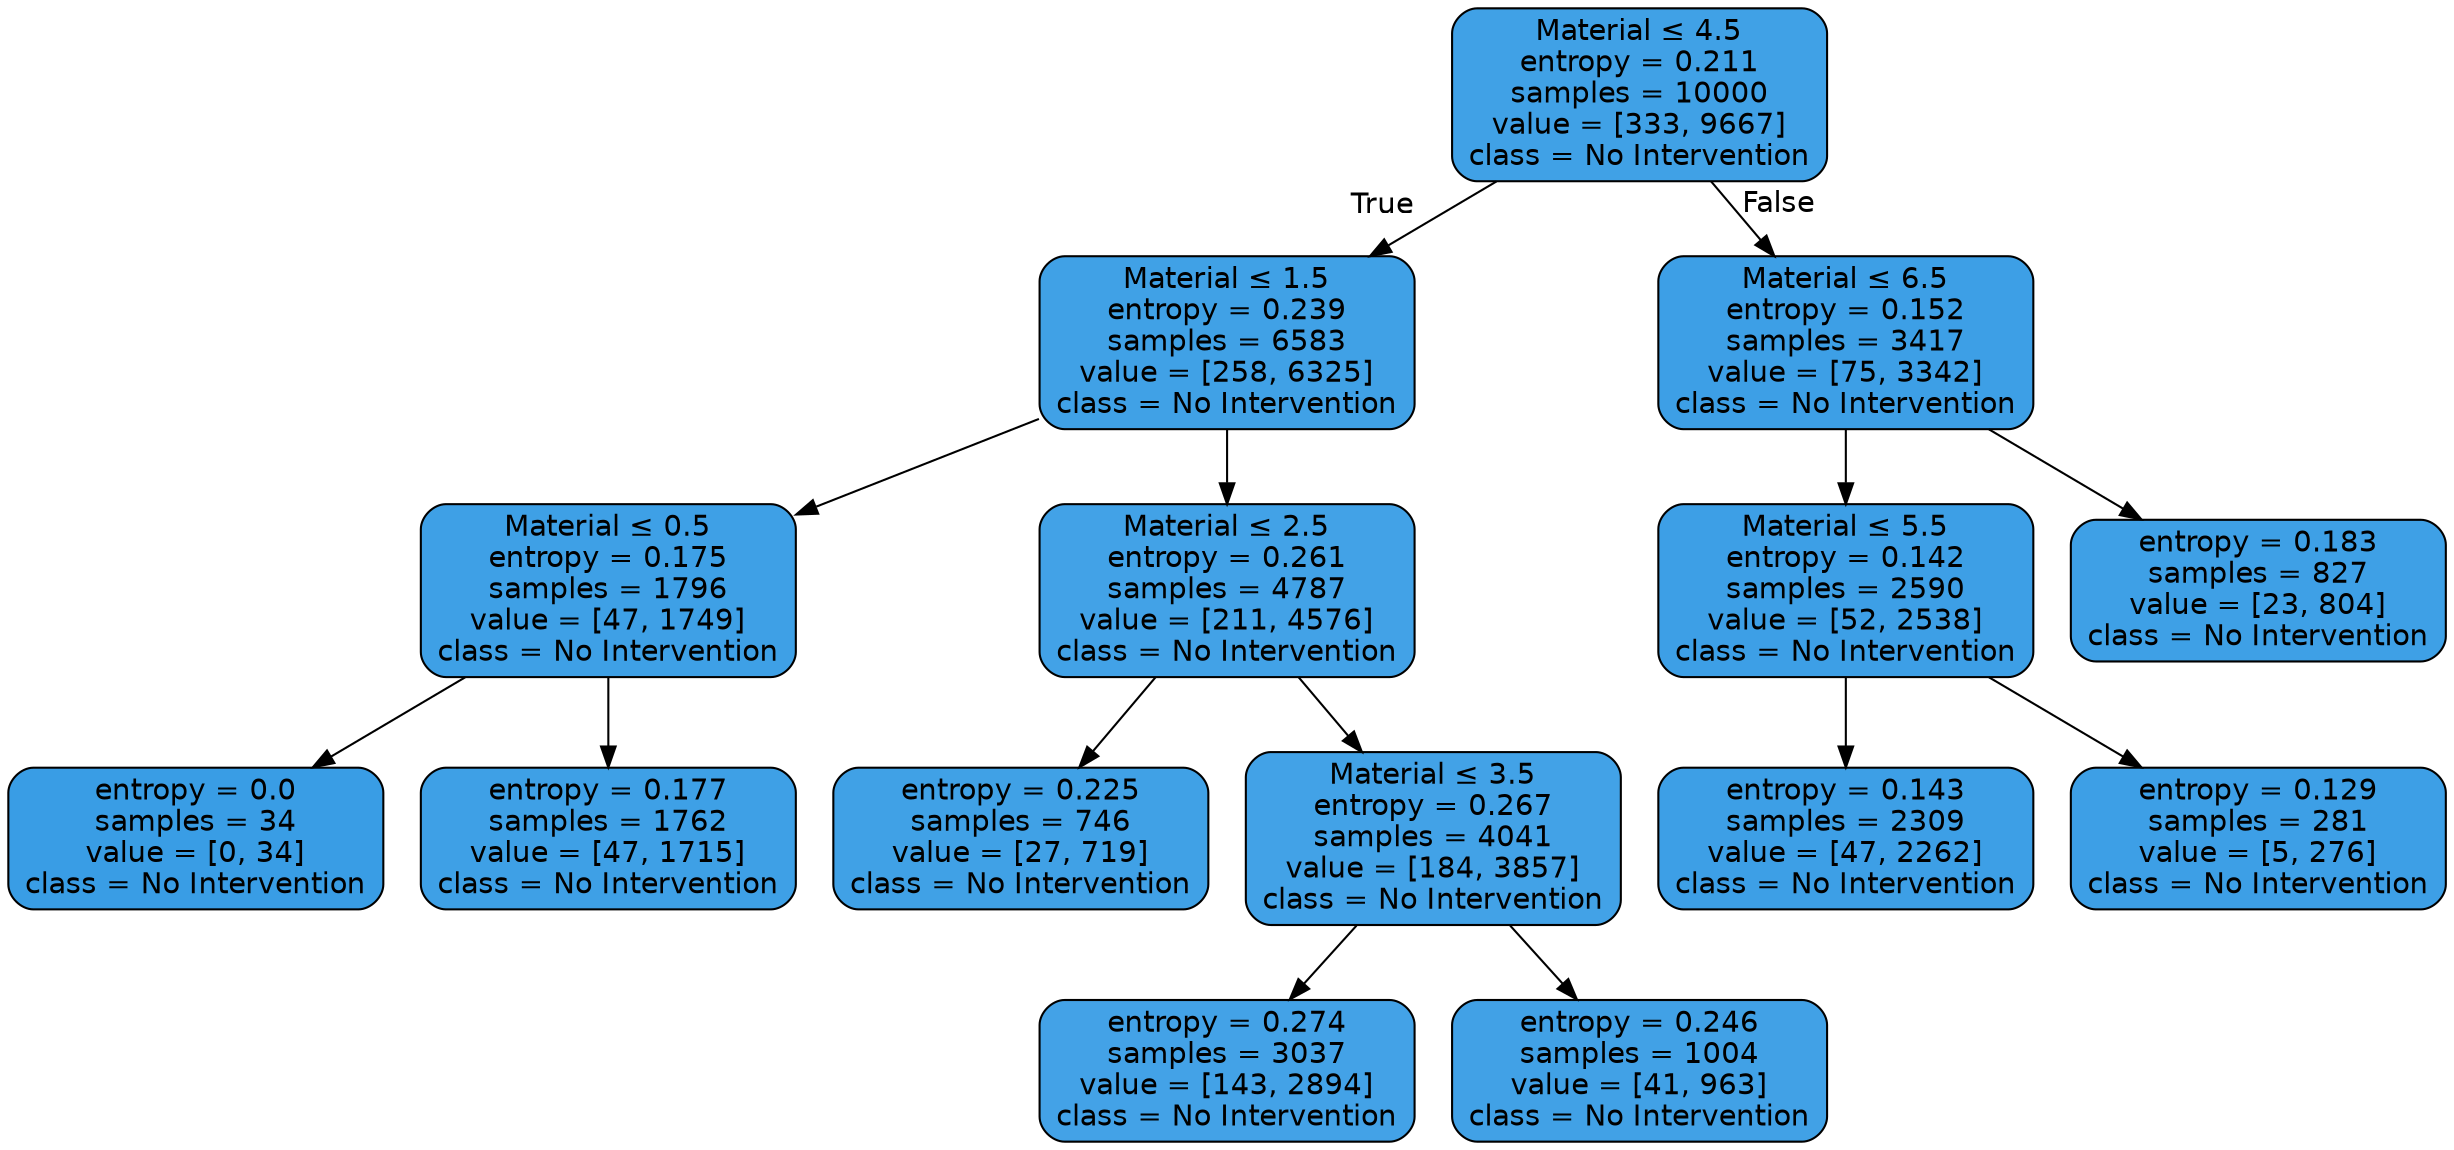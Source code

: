 digraph Tree {
node [shape=box, style="filled, rounded", color="black", fontname=helvetica] ;
edge [fontname=helvetica] ;
0 [label=<Material &le; 4.5<br/>entropy = 0.211<br/>samples = 10000<br/>value = [333, 9667]<br/>class = No Intervention>, fillcolor="#399de5f6"] ;
1 [label=<Material &le; 1.5<br/>entropy = 0.239<br/>samples = 6583<br/>value = [258, 6325]<br/>class = No Intervention>, fillcolor="#399de5f5"] ;
0 -> 1 [labeldistance=2.5, labelangle=45, headlabel="True"] ;
2 [label=<Material &le; 0.5<br/>entropy = 0.175<br/>samples = 1796<br/>value = [47, 1749]<br/>class = No Intervention>, fillcolor="#399de5f8"] ;
1 -> 2 ;
3 [label=<entropy = 0.0<br/>samples = 34<br/>value = [0, 34]<br/>class = No Intervention>, fillcolor="#399de5ff"] ;
2 -> 3 ;
4 [label=<entropy = 0.177<br/>samples = 1762<br/>value = [47, 1715]<br/>class = No Intervention>, fillcolor="#399de5f8"] ;
2 -> 4 ;
5 [label=<Material &le; 2.5<br/>entropy = 0.261<br/>samples = 4787<br/>value = [211, 4576]<br/>class = No Intervention>, fillcolor="#399de5f3"] ;
1 -> 5 ;
6 [label=<entropy = 0.225<br/>samples = 746<br/>value = [27, 719]<br/>class = No Intervention>, fillcolor="#399de5f5"] ;
5 -> 6 ;
7 [label=<Material &le; 3.5<br/>entropy = 0.267<br/>samples = 4041<br/>value = [184, 3857]<br/>class = No Intervention>, fillcolor="#399de5f3"] ;
5 -> 7 ;
8 [label=<entropy = 0.274<br/>samples = 3037<br/>value = [143, 2894]<br/>class = No Intervention>, fillcolor="#399de5f2"] ;
7 -> 8 ;
9 [label=<entropy = 0.246<br/>samples = 1004<br/>value = [41, 963]<br/>class = No Intervention>, fillcolor="#399de5f4"] ;
7 -> 9 ;
10 [label=<Material &le; 6.5<br/>entropy = 0.152<br/>samples = 3417<br/>value = [75, 3342]<br/>class = No Intervention>, fillcolor="#399de5f9"] ;
0 -> 10 [labeldistance=2.5, labelangle=-45, headlabel="False"] ;
11 [label=<Material &le; 5.5<br/>entropy = 0.142<br/>samples = 2590<br/>value = [52, 2538]<br/>class = No Intervention>, fillcolor="#399de5fa"] ;
10 -> 11 ;
12 [label=<entropy = 0.143<br/>samples = 2309<br/>value = [47, 2262]<br/>class = No Intervention>, fillcolor="#399de5fa"] ;
11 -> 12 ;
13 [label=<entropy = 0.129<br/>samples = 281<br/>value = [5, 276]<br/>class = No Intervention>, fillcolor="#399de5fa"] ;
11 -> 13 ;
14 [label=<entropy = 0.183<br/>samples = 827<br/>value = [23, 804]<br/>class = No Intervention>, fillcolor="#399de5f8"] ;
10 -> 14 ;
}